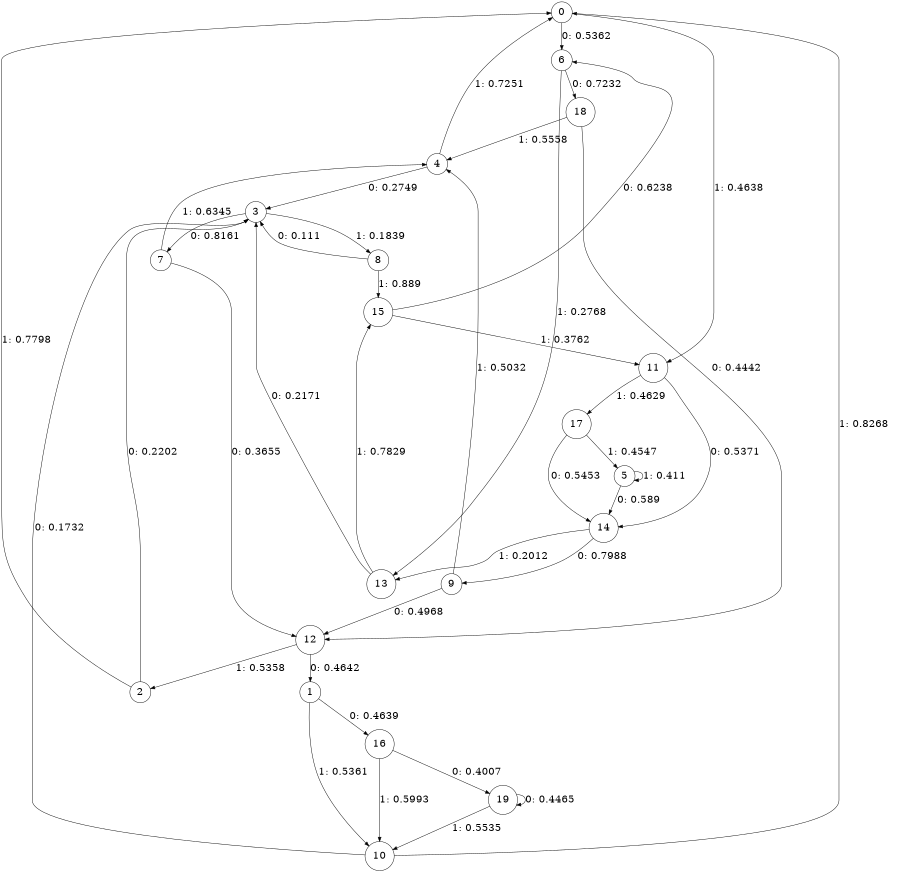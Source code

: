 digraph "ch20faceL6" {
size = "6,8.5";
ratio = "fill";
node [shape = circle];
node [fontsize = 24];
edge [fontsize = 24];
0 -> 6 [label = "0: 0.5362   "];
0 -> 11 [label = "1: 0.4638   "];
1 -> 16 [label = "0: 0.4639   "];
1 -> 10 [label = "1: 0.5361   "];
2 -> 3 [label = "0: 0.2202   "];
2 -> 0 [label = "1: 0.7798   "];
3 -> 7 [label = "0: 0.8161   "];
3 -> 8 [label = "1: 0.1839   "];
4 -> 3 [label = "0: 0.2749   "];
4 -> 0 [label = "1: 0.7251   "];
5 -> 14 [label = "0: 0.589    "];
5 -> 5 [label = "1: 0.411    "];
6 -> 18 [label = "0: 0.7232   "];
6 -> 13 [label = "1: 0.2768   "];
7 -> 12 [label = "0: 0.3655   "];
7 -> 4 [label = "1: 0.6345   "];
8 -> 3 [label = "0: 0.111    "];
8 -> 15 [label = "1: 0.889    "];
9 -> 12 [label = "0: 0.4968   "];
9 -> 4 [label = "1: 0.5032   "];
10 -> 3 [label = "0: 0.1732   "];
10 -> 0 [label = "1: 0.8268   "];
11 -> 14 [label = "0: 0.5371   "];
11 -> 17 [label = "1: 0.4629   "];
12 -> 1 [label = "0: 0.4642   "];
12 -> 2 [label = "1: 0.5358   "];
13 -> 3 [label = "0: 0.2171   "];
13 -> 15 [label = "1: 0.7829   "];
14 -> 9 [label = "0: 0.7988   "];
14 -> 13 [label = "1: 0.2012   "];
15 -> 6 [label = "0: 0.6238   "];
15 -> 11 [label = "1: 0.3762   "];
16 -> 19 [label = "0: 0.4007   "];
16 -> 10 [label = "1: 0.5993   "];
17 -> 14 [label = "0: 0.5453   "];
17 -> 5 [label = "1: 0.4547   "];
18 -> 12 [label = "0: 0.4442   "];
18 -> 4 [label = "1: 0.5558   "];
19 -> 19 [label = "0: 0.4465   "];
19 -> 10 [label = "1: 0.5535   "];
}